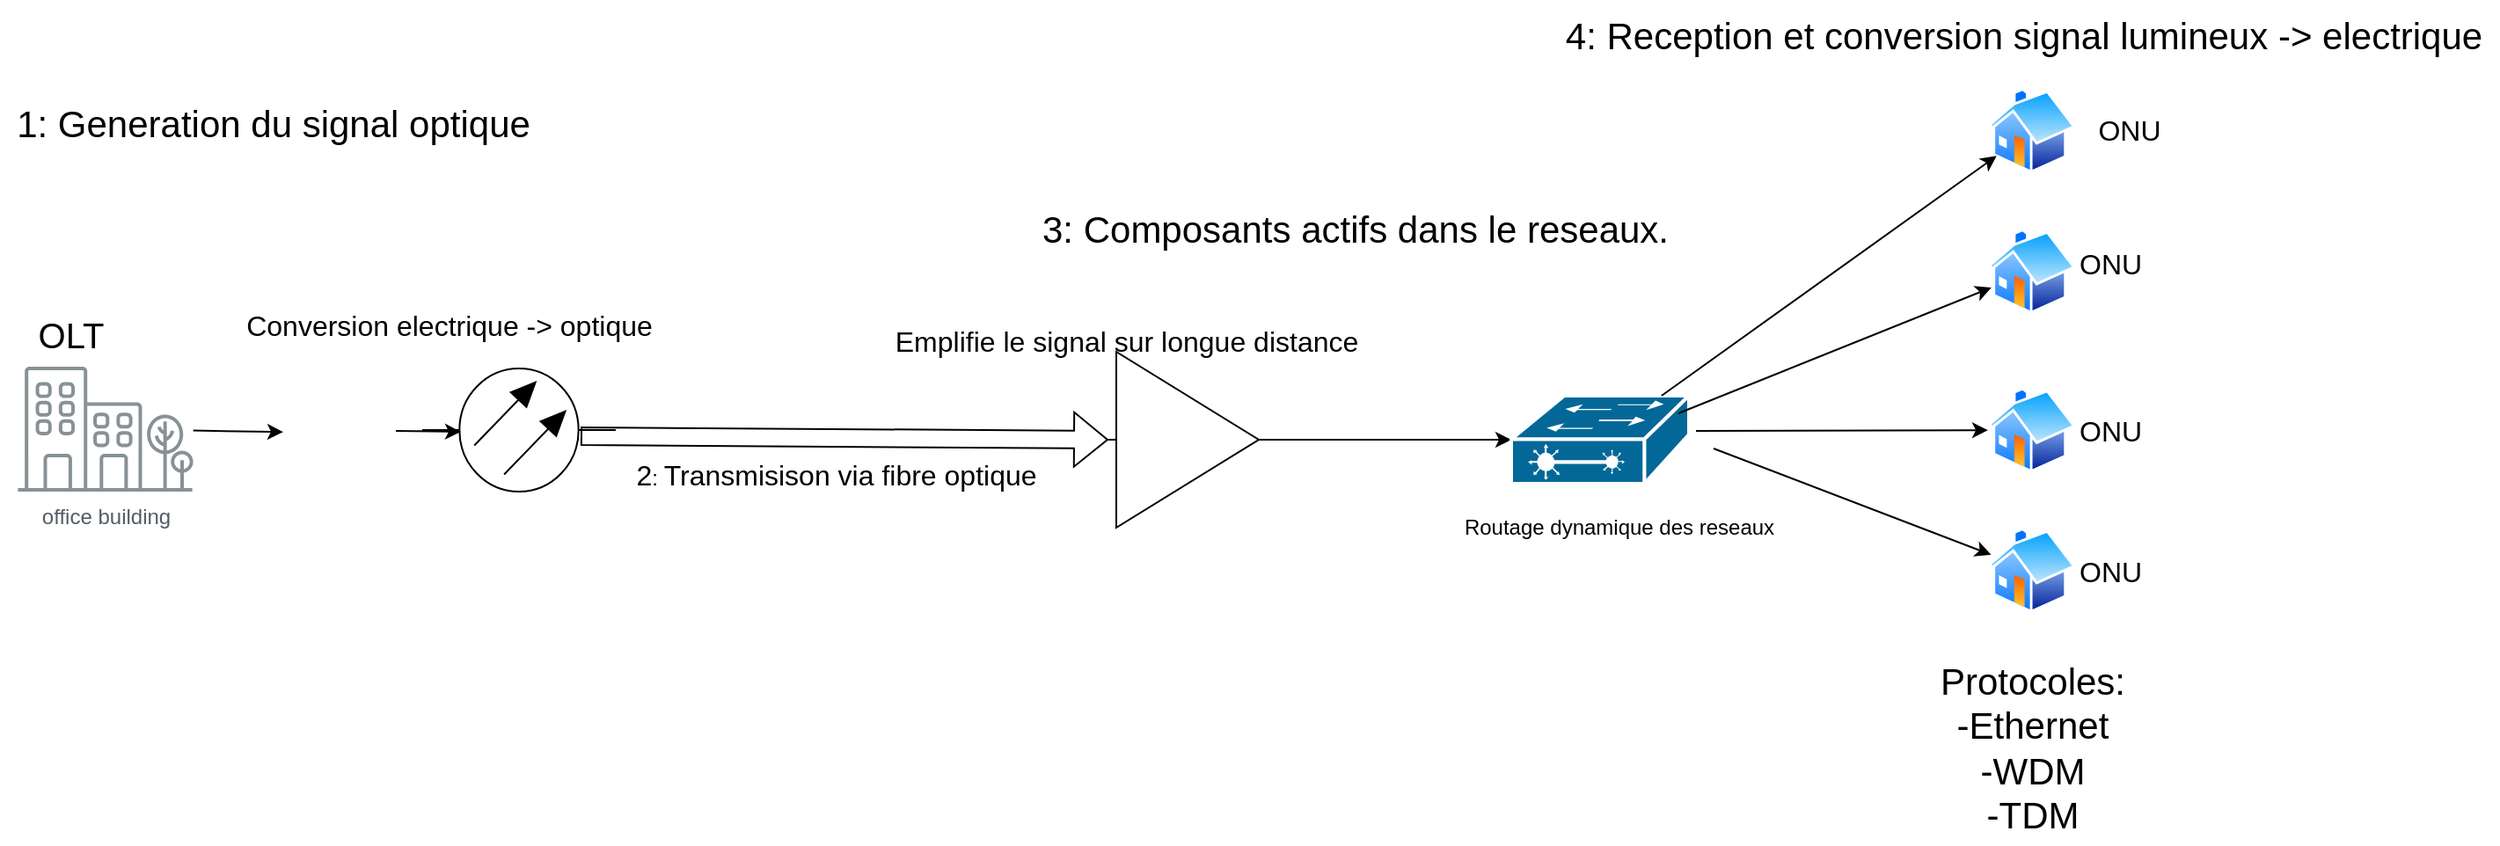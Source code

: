 <mxfile version="26.2.6">
  <diagram name="Page-1" id="hn2nYV82OSeGGN1lJyDP">
    <mxGraphModel dx="2370" dy="931" grid="1" gridSize="10" guides="1" tooltips="1" connect="1" arrows="1" fold="1" page="1" pageScale="1" pageWidth="850" pageHeight="1100" math="0" shadow="0">
      <root>
        <mxCell id="0" />
        <mxCell id="1" parent="0" />
        <mxCell id="nN4aOU_VxZryEktkk-2I-1" value="" style="verticalLabelPosition=bottom;shadow=0;dashed=0;align=center;html=1;verticalAlign=top;shape=mxgraph.electrical.transmission.optical_fiber2;" parent="1" vertex="1">
          <mxGeometry x="-50" y="279.5" width="110" height="70" as="geometry" />
        </mxCell>
        <mxCell id="nN4aOU_VxZryEktkk-2I-2" value="office building" style="sketch=0;outlineConnect=0;gradientColor=none;fontColor=#545B64;strokeColor=none;fillColor=#879196;dashed=0;verticalLabelPosition=bottom;verticalAlign=top;align=center;html=1;fontSize=12;fontStyle=0;aspect=fixed;shape=mxgraph.aws4.illustration_office_building;pointerEvents=1" parent="1" vertex="1">
          <mxGeometry x="-280" y="278.5" width="100" height="71" as="geometry" />
        </mxCell>
        <mxCell id="nN4aOU_VxZryEktkk-2I-4" value="&lt;font style=&quot;font-size: 21px;&quot;&gt;1: Generation du signal optique&lt;/font&gt;" style="text;html=1;align=center;verticalAlign=middle;resizable=0;points=[];autosize=1;strokeColor=none;fillColor=none;" parent="1" vertex="1">
          <mxGeometry x="-290" y="120" width="310" height="40" as="geometry" />
        </mxCell>
        <mxCell id="nN4aOU_VxZryEktkk-2I-6" value="" style="endArrow=classic;html=1;rounded=0;entryX=0.2;entryY=0.514;entryDx=0;entryDy=0;entryPerimeter=0;" parent="1" source="nN4aOU_VxZryEktkk-2I-7" target="nN4aOU_VxZryEktkk-2I-1" edge="1">
          <mxGeometry width="50" height="50" relative="1" as="geometry">
            <mxPoint x="390" y="460" as="sourcePoint" />
            <mxPoint x="440" y="410" as="targetPoint" />
          </mxGeometry>
        </mxCell>
        <mxCell id="nN4aOU_VxZryEktkk-2I-8" value="" style="endArrow=classic;html=1;rounded=0;entryX=0.2;entryY=0.514;entryDx=0;entryDy=0;entryPerimeter=0;" parent="1" source="nN4aOU_VxZryEktkk-2I-2" target="nN4aOU_VxZryEktkk-2I-7" edge="1">
          <mxGeometry width="50" height="50" relative="1" as="geometry">
            <mxPoint x="-180" y="286" as="sourcePoint" />
            <mxPoint x="-68" y="286" as="targetPoint" />
          </mxGeometry>
        </mxCell>
        <mxCell id="nN4aOU_VxZryEktkk-2I-7" value="" style="shape=image;html=1;verticalAlign=top;verticalLabelPosition=bottom;labelBackgroundColor=#ffffff;imageAspect=0;aspect=fixed;image=https://cdn1.iconfinder.com/data/icons/bootstrap-vol-3/16/lamp-128.png" parent="1" vertex="1">
          <mxGeometry x="-145" y="274.5" width="80" height="80" as="geometry" />
        </mxCell>
        <mxCell id="nN4aOU_VxZryEktkk-2I-9" value="&lt;font style=&quot;font-size: 16px;&quot;&gt;Conversion electrique -&amp;gt; optique&lt;/font&gt;" style="text;html=1;align=center;verticalAlign=middle;resizable=0;points=[];autosize=1;strokeColor=none;fillColor=none;" parent="1" vertex="1">
          <mxGeometry x="-160" y="240" width="250" height="30" as="geometry" />
        </mxCell>
        <mxCell id="nN4aOU_VxZryEktkk-2I-10" value="&lt;font style=&quot;font-size: 20px;&quot;&gt;OLT&lt;/font&gt;" style="text;html=1;align=center;verticalAlign=middle;resizable=0;points=[];autosize=1;strokeColor=none;fillColor=none;" parent="1" vertex="1">
          <mxGeometry x="-280" y="240" width="60" height="40" as="geometry" />
        </mxCell>
        <mxCell id="nN4aOU_VxZryEktkk-2I-11" value="" style="shape=flexArrow;endArrow=classic;html=1;rounded=0;exitX=0.818;exitY=0.55;exitDx=0;exitDy=0;exitPerimeter=0;" parent="1" source="nN4aOU_VxZryEktkk-2I-1" edge="1">
          <mxGeometry width="50" height="50" relative="1" as="geometry">
            <mxPoint x="390" y="460" as="sourcePoint" />
            <mxPoint x="340" y="320" as="targetPoint" />
          </mxGeometry>
        </mxCell>
        <mxCell id="nN4aOU_VxZryEktkk-2I-12" value="&lt;font style=&quot;font-size: 16px;&quot;&gt;2&lt;/font&gt;: &lt;font style=&quot;font-size: 16px;&quot;&gt;Transmisison via fibre optique&lt;/font&gt;" style="text;html=1;align=center;verticalAlign=middle;resizable=0;points=[];autosize=1;strokeColor=none;fillColor=none;" parent="1" vertex="1">
          <mxGeometry x="60" y="324.5" width="250" height="30" as="geometry" />
        </mxCell>
        <mxCell id="nN4aOU_VxZryEktkk-2I-13" value="" style="verticalLabelPosition=bottom;shadow=0;dashed=0;align=center;html=1;verticalAlign=top;shape=mxgraph.electrical.abstract.amplifier;" parent="1" vertex="1">
          <mxGeometry x="340" y="270" width="90" height="100" as="geometry" />
        </mxCell>
        <mxCell id="nN4aOU_VxZryEktkk-2I-14" value="&lt;font style=&quot;font-size: 16px;&quot;&gt;Emplifie le signal sur longue distance&lt;/font&gt;" style="text;html=1;align=center;verticalAlign=middle;resizable=0;points=[];autosize=1;strokeColor=none;fillColor=none;" parent="1" vertex="1">
          <mxGeometry x="205" y="248.5" width="290" height="30" as="geometry" />
        </mxCell>
        <mxCell id="nN4aOU_VxZryEktkk-2I-15" value="" style="endArrow=classic;html=1;rounded=0;exitX=1;exitY=0.5;exitDx=0;exitDy=0;exitPerimeter=0;" parent="1" source="nN4aOU_VxZryEktkk-2I-13" target="nN4aOU_VxZryEktkk-2I-18" edge="1">
          <mxGeometry width="50" height="50" relative="1" as="geometry">
            <mxPoint x="390" y="460" as="sourcePoint" />
            <mxPoint x="440" y="410" as="targetPoint" />
          </mxGeometry>
        </mxCell>
        <mxCell id="nN4aOU_VxZryEktkk-2I-16" value="&lt;font style=&quot;font-size: 21px;&quot;&gt;3: Composants actifs dans le reseaux.&lt;/font&gt;" style="text;html=1;align=center;verticalAlign=middle;resizable=0;points=[];autosize=1;strokeColor=none;fillColor=none;" parent="1" vertex="1">
          <mxGeometry x="290" y="180" width="380" height="40" as="geometry" />
        </mxCell>
        <mxCell id="nN4aOU_VxZryEktkk-2I-18" value="" style="shape=mxgraph.cisco.switches.layer_2_remote_switch;html=1;pointerEvents=1;dashed=0;fillColor=#036897;strokeColor=#ffffff;strokeWidth=2;verticalLabelPosition=bottom;verticalAlign=top;align=center;outlineConnect=0;" parent="1" vertex="1">
          <mxGeometry x="569" y="295" width="101" height="50" as="geometry" />
        </mxCell>
        <mxCell id="nN4aOU_VxZryEktkk-2I-19" value="" style="image;aspect=fixed;perimeter=ellipsePerimeter;html=1;align=center;shadow=0;dashed=0;spacingTop=3;image=img/lib/active_directory/home.svg;" parent="1" vertex="1">
          <mxGeometry x="840" y="120" width="50" height="48.5" as="geometry" />
        </mxCell>
        <mxCell id="nN4aOU_VxZryEktkk-2I-20" value="" style="image;aspect=fixed;perimeter=ellipsePerimeter;html=1;align=center;shadow=0;dashed=0;spacingTop=3;image=img/lib/active_directory/home.svg;" parent="1" vertex="1">
          <mxGeometry x="840" y="200" width="50" height="48.5" as="geometry" />
        </mxCell>
        <mxCell id="nN4aOU_VxZryEktkk-2I-21" value="" style="image;aspect=fixed;perimeter=ellipsePerimeter;html=1;align=center;shadow=0;dashed=0;spacingTop=3;image=img/lib/active_directory/home.svg;" parent="1" vertex="1">
          <mxGeometry x="840" y="290.25" width="50" height="48.5" as="geometry" />
        </mxCell>
        <mxCell id="nN4aOU_VxZryEktkk-2I-22" value="" style="image;aspect=fixed;perimeter=ellipsePerimeter;html=1;align=center;shadow=0;dashed=0;spacingTop=3;image=img/lib/active_directory/home.svg;" parent="1" vertex="1">
          <mxGeometry x="840" y="370" width="50" height="48.5" as="geometry" />
        </mxCell>
        <mxCell id="nN4aOU_VxZryEktkk-2I-24" value="" style="endArrow=classic;html=1;rounded=0;" parent="1" source="nN4aOU_VxZryEktkk-2I-18" target="nN4aOU_VxZryEktkk-2I-19" edge="1">
          <mxGeometry width="50" height="50" relative="1" as="geometry">
            <mxPoint x="390" y="460" as="sourcePoint" />
            <mxPoint x="440" y="410" as="targetPoint" />
          </mxGeometry>
        </mxCell>
        <mxCell id="nN4aOU_VxZryEktkk-2I-25" value="" style="endArrow=classic;html=1;rounded=0;" parent="1" target="nN4aOU_VxZryEktkk-2I-20" edge="1">
          <mxGeometry width="50" height="50" relative="1" as="geometry">
            <mxPoint x="664" y="305" as="sourcePoint" />
            <mxPoint x="855" y="169" as="targetPoint" />
          </mxGeometry>
        </mxCell>
        <mxCell id="nN4aOU_VxZryEktkk-2I-26" value="" style="endArrow=classic;html=1;rounded=0;" parent="1" target="nN4aOU_VxZryEktkk-2I-21" edge="1">
          <mxGeometry width="50" height="50" relative="1" as="geometry">
            <mxPoint x="674" y="315" as="sourcePoint" />
            <mxPoint x="865" y="179" as="targetPoint" />
          </mxGeometry>
        </mxCell>
        <mxCell id="nN4aOU_VxZryEktkk-2I-28" value="" style="endArrow=classic;html=1;rounded=0;" parent="1" target="nN4aOU_VxZryEktkk-2I-22" edge="1">
          <mxGeometry width="50" height="50" relative="1" as="geometry">
            <mxPoint x="684" y="325" as="sourcePoint" />
            <mxPoint x="875" y="189" as="targetPoint" />
          </mxGeometry>
        </mxCell>
        <mxCell id="nN4aOU_VxZryEktkk-2I-29" value="Routage dynamique des reseaux" style="text;html=1;align=center;verticalAlign=middle;resizable=0;points=[];autosize=1;strokeColor=none;fillColor=none;" parent="1" vertex="1">
          <mxGeometry x="530" y="354.5" width="200" height="30" as="geometry" />
        </mxCell>
        <mxCell id="nN4aOU_VxZryEktkk-2I-30" value="&lt;font style=&quot;font-size: 16px;&quot;&gt;ONU&lt;/font&gt;" style="text;html=1;align=center;verticalAlign=middle;resizable=0;points=[];autosize=1;strokeColor=none;fillColor=none;" parent="1" vertex="1">
          <mxGeometry x="890" y="129.25" width="60" height="30" as="geometry" />
        </mxCell>
        <mxCell id="nN4aOU_VxZryEktkk-2I-31" value="&lt;font style=&quot;font-size: 16px;&quot;&gt;ONU&lt;/font&gt;" style="text;whiteSpace=wrap;html=1;" parent="1" vertex="1">
          <mxGeometry x="890" y="204.25" width="70" height="40" as="geometry" />
        </mxCell>
        <mxCell id="nN4aOU_VxZryEktkk-2I-32" value="&lt;font style=&quot;font-size: 16px;&quot;&gt;ONU&lt;/font&gt;" style="text;whiteSpace=wrap;html=1;" parent="1" vertex="1">
          <mxGeometry x="890" y="298.75" width="70" height="40" as="geometry" />
        </mxCell>
        <mxCell id="nN4aOU_VxZryEktkk-2I-33" value="&lt;font style=&quot;font-size: 16px;&quot;&gt;ONU&lt;/font&gt;" style="text;whiteSpace=wrap;html=1;" parent="1" vertex="1">
          <mxGeometry x="890" y="378.5" width="70" height="40" as="geometry" />
        </mxCell>
        <mxCell id="nN4aOU_VxZryEktkk-2I-35" value="&lt;font style=&quot;font-size: 21px;&quot;&gt;4: Reception et conversion signal lumineux -&amp;gt; electrique&lt;/font&gt;" style="text;html=1;align=center;verticalAlign=middle;resizable=0;points=[];autosize=1;strokeColor=none;fillColor=none;" parent="1" vertex="1">
          <mxGeometry x="590" y="70" width="540" height="40" as="geometry" />
        </mxCell>
        <mxCell id="_yS0cU8LAQjPu_tL_m_l-1" value="&lt;div&gt;&lt;font style=&quot;font-size: 21px;&quot;&gt;Protocoles:&lt;/font&gt;&lt;/div&gt;&lt;div&gt;&lt;font style=&quot;font-size: 21px;&quot;&gt;-Ethernet&lt;/font&gt;&lt;/div&gt;&lt;div&gt;&lt;font style=&quot;font-size: 21px;&quot;&gt;-WDM&lt;/font&gt;&lt;/div&gt;&lt;div&gt;&lt;font style=&quot;font-size: 21px;&quot;&gt;-TDM&lt;/font&gt;&lt;/div&gt;" style="text;html=1;align=center;verticalAlign=middle;resizable=0;points=[];autosize=1;strokeColor=none;fillColor=none;" vertex="1" parent="1">
          <mxGeometry x="800" y="440" width="130" height="110" as="geometry" />
        </mxCell>
      </root>
    </mxGraphModel>
  </diagram>
</mxfile>
